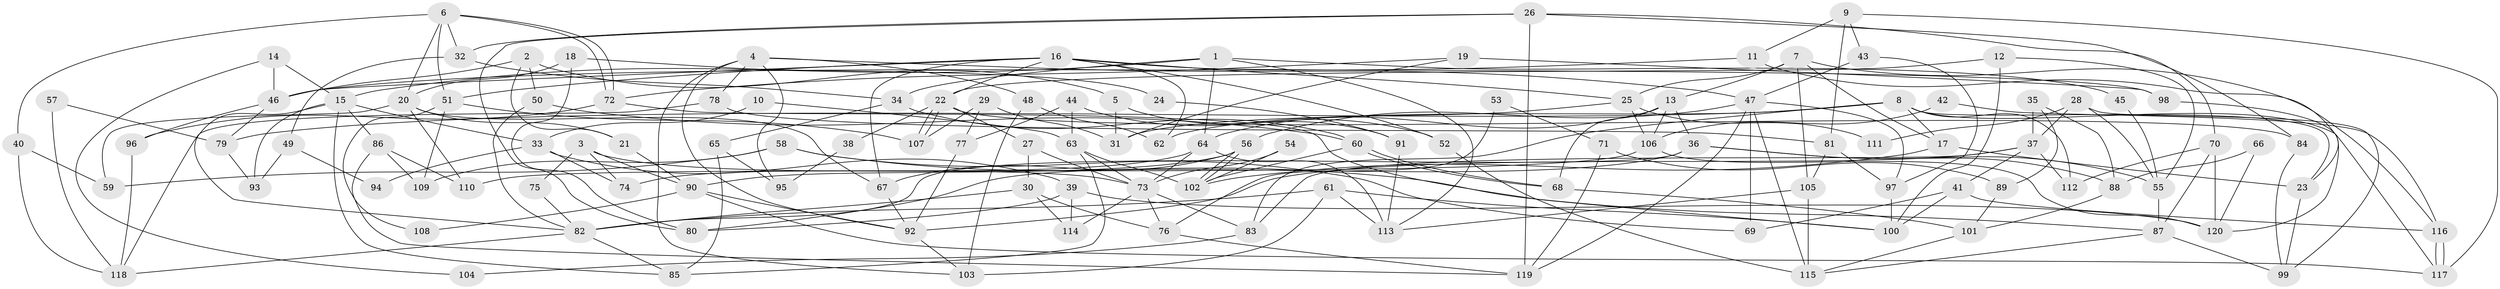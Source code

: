 // coarse degree distribution, {7: 0.09090909090909091, 8: 0.14285714285714285, 4: 0.14285714285714285, 5: 0.11688311688311688, 2: 0.1038961038961039, 3: 0.24675324675324675, 9: 0.012987012987012988, 6: 0.11688311688311688, 10: 0.025974025974025976}
// Generated by graph-tools (version 1.1) at 2025/23/03/03/25 07:23:57]
// undirected, 120 vertices, 240 edges
graph export_dot {
graph [start="1"]
  node [color=gray90,style=filled];
  1;
  2;
  3;
  4;
  5;
  6;
  7;
  8;
  9;
  10;
  11;
  12;
  13;
  14;
  15;
  16;
  17;
  18;
  19;
  20;
  21;
  22;
  23;
  24;
  25;
  26;
  27;
  28;
  29;
  30;
  31;
  32;
  33;
  34;
  35;
  36;
  37;
  38;
  39;
  40;
  41;
  42;
  43;
  44;
  45;
  46;
  47;
  48;
  49;
  50;
  51;
  52;
  53;
  54;
  55;
  56;
  57;
  58;
  59;
  60;
  61;
  62;
  63;
  64;
  65;
  66;
  67;
  68;
  69;
  70;
  71;
  72;
  73;
  74;
  75;
  76;
  77;
  78;
  79;
  80;
  81;
  82;
  83;
  84;
  85;
  86;
  87;
  88;
  89;
  90;
  91;
  92;
  93;
  94;
  95;
  96;
  97;
  98;
  99;
  100;
  101;
  102;
  103;
  104;
  105;
  106;
  107;
  108;
  109;
  110;
  111;
  112;
  113;
  114;
  115;
  116;
  117;
  118;
  119;
  120;
  1 -- 113;
  1 -- 64;
  1 -- 15;
  1 -- 34;
  1 -- 45;
  2 -- 46;
  2 -- 50;
  2 -- 5;
  2 -- 21;
  3 -- 90;
  3 -- 73;
  3 -- 74;
  3 -- 75;
  4 -- 47;
  4 -- 92;
  4 -- 48;
  4 -- 78;
  4 -- 95;
  4 -- 103;
  5 -- 31;
  5 -- 91;
  6 -- 32;
  6 -- 72;
  6 -- 72;
  6 -- 20;
  6 -- 40;
  6 -- 51;
  7 -- 25;
  7 -- 17;
  7 -- 13;
  7 -- 105;
  7 -- 116;
  8 -- 83;
  8 -- 117;
  8 -- 17;
  8 -- 23;
  8 -- 62;
  8 -- 79;
  8 -- 112;
  9 -- 81;
  9 -- 117;
  9 -- 11;
  9 -- 43;
  10 -- 63;
  10 -- 33;
  11 -- 23;
  11 -- 46;
  12 -- 55;
  12 -- 22;
  12 -- 100;
  13 -- 106;
  13 -- 36;
  13 -- 64;
  13 -- 68;
  14 -- 15;
  14 -- 46;
  14 -- 104;
  15 -- 82;
  15 -- 33;
  15 -- 85;
  15 -- 86;
  15 -- 93;
  16 -- 67;
  16 -- 62;
  16 -- 22;
  16 -- 25;
  16 -- 46;
  16 -- 51;
  16 -- 52;
  16 -- 98;
  17 -- 23;
  17 -- 102;
  18 -- 80;
  18 -- 20;
  18 -- 24;
  19 -- 98;
  19 -- 72;
  19 -- 31;
  20 -- 21;
  20 -- 59;
  20 -- 67;
  20 -- 110;
  21 -- 90;
  22 -- 107;
  22 -- 107;
  22 -- 27;
  22 -- 38;
  22 -- 84;
  23 -- 99;
  24 -- 91;
  25 -- 31;
  25 -- 106;
  25 -- 111;
  26 -- 119;
  26 -- 70;
  26 -- 32;
  26 -- 80;
  26 -- 84;
  27 -- 73;
  27 -- 30;
  28 -- 37;
  28 -- 55;
  28 -- 99;
  28 -- 111;
  29 -- 77;
  29 -- 107;
  29 -- 31;
  30 -- 76;
  30 -- 82;
  30 -- 114;
  32 -- 34;
  32 -- 49;
  33 -- 74;
  33 -- 39;
  33 -- 94;
  34 -- 60;
  34 -- 65;
  35 -- 88;
  35 -- 37;
  35 -- 89;
  36 -- 82;
  36 -- 55;
  36 -- 80;
  36 -- 88;
  37 -- 41;
  37 -- 112;
  37 -- 83;
  37 -- 92;
  38 -- 95;
  39 -- 80;
  39 -- 114;
  39 -- 120;
  40 -- 118;
  40 -- 59;
  41 -- 116;
  41 -- 100;
  41 -- 69;
  42 -- 116;
  42 -- 106;
  43 -- 47;
  43 -- 97;
  44 -- 63;
  44 -- 52;
  44 -- 77;
  45 -- 55;
  46 -- 79;
  46 -- 96;
  47 -- 115;
  47 -- 56;
  47 -- 69;
  47 -- 97;
  47 -- 119;
  48 -- 103;
  48 -- 62;
  49 -- 93;
  49 -- 94;
  50 -- 60;
  50 -- 82;
  51 -- 107;
  51 -- 108;
  51 -- 109;
  52 -- 115;
  53 -- 71;
  53 -- 76;
  54 -- 73;
  54 -- 102;
  55 -- 87;
  56 -- 102;
  56 -- 102;
  56 -- 67;
  56 -- 90;
  57 -- 79;
  57 -- 118;
  58 -- 69;
  58 -- 59;
  58 -- 87;
  58 -- 109;
  60 -- 102;
  60 -- 68;
  60 -- 68;
  61 -- 100;
  61 -- 113;
  61 -- 82;
  61 -- 103;
  63 -- 85;
  63 -- 102;
  63 -- 73;
  64 -- 73;
  64 -- 74;
  64 -- 113;
  65 -- 85;
  65 -- 95;
  66 -- 120;
  66 -- 88;
  67 -- 92;
  68 -- 101;
  70 -- 87;
  70 -- 120;
  70 -- 112;
  71 -- 89;
  71 -- 119;
  72 -- 100;
  72 -- 96;
  73 -- 114;
  73 -- 76;
  73 -- 83;
  75 -- 82;
  76 -- 119;
  77 -- 92;
  78 -- 118;
  78 -- 81;
  79 -- 93;
  81 -- 97;
  81 -- 105;
  82 -- 85;
  82 -- 118;
  83 -- 104;
  84 -- 99;
  86 -- 109;
  86 -- 110;
  86 -- 119;
  87 -- 99;
  87 -- 115;
  88 -- 101;
  89 -- 101;
  90 -- 92;
  90 -- 108;
  90 -- 117;
  91 -- 113;
  92 -- 103;
  96 -- 118;
  97 -- 100;
  98 -- 120;
  101 -- 115;
  105 -- 113;
  105 -- 115;
  106 -- 110;
  106 -- 120;
  116 -- 117;
  116 -- 117;
}
